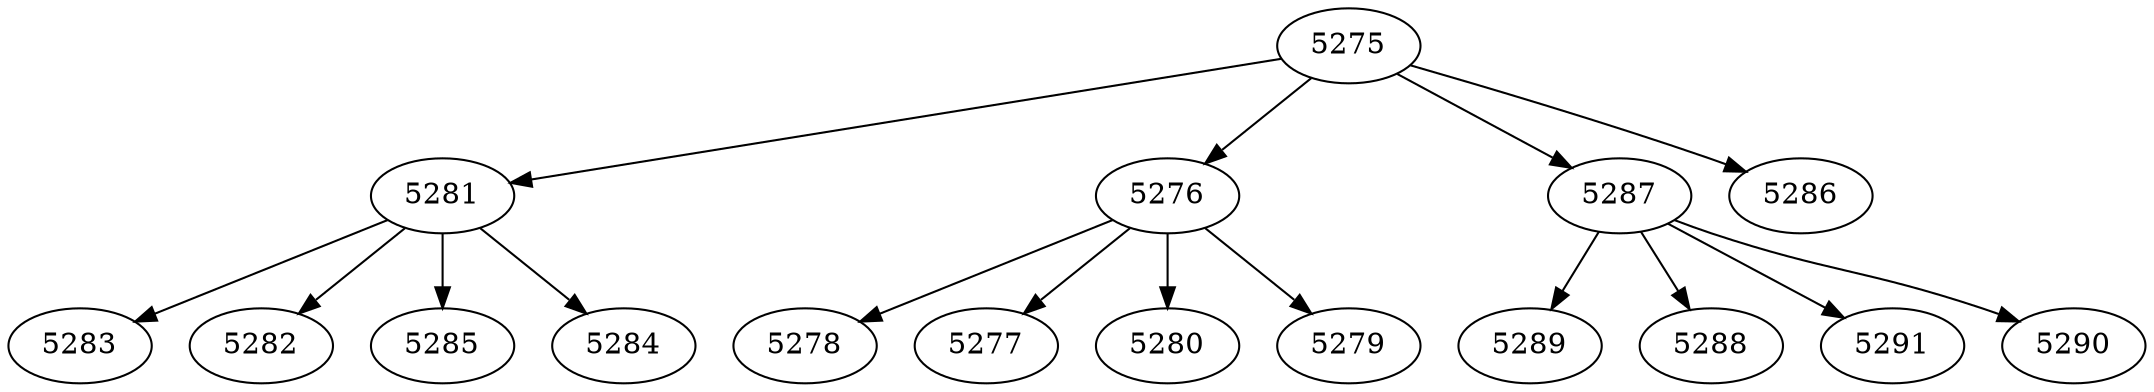digraph quadtree {
5275 -> 5281;
5275 -> 5276;
5275 -> 5287;
5275 -> 5286;
5281 -> 5283;
5281 -> 5282;
5281 -> 5285;
5281 -> 5284;
5276 -> 5278;
5276 -> 5277;
5276 -> 5280;
5276 -> 5279;
5287 -> 5289;
5287 -> 5288;
5287 -> 5291;
5287 -> 5290;
}
